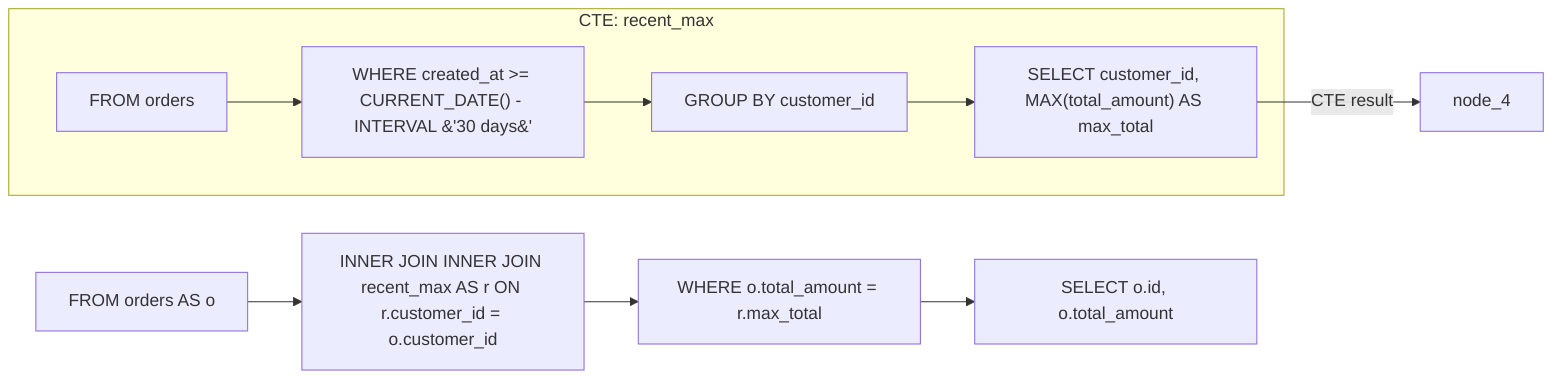 flowchart LR
    subgraph cte_recent_max [CTE: recent_max]
        direction TB
        node_3["SELECT customer_id, MAX(total_amount) AS max_total"]
        node_2["GROUP BY customer_id"]
        node_1["WHERE created_at &gt;= CURRENT_DATE() - INTERVAL &#39;30 days&#39;"]
        node_0[FROM orders]
        node_0 --> node_1
        node_1 --> node_2
        node_2 --> node_3
    end

    node_5[FROM orders AS o]
    node_6["INNER JOIN INNER JOIN recent_max AS r ON r.customer_id = o.customer_id"]
    node_7["WHERE o.total_amount = r.max_total"]
    node_8["SELECT o.id, o.total_amount"]
    node_3 -->|CTE result| node_4
    node_5 --> node_6
    node_6 --> node_7
    node_7 --> node_8